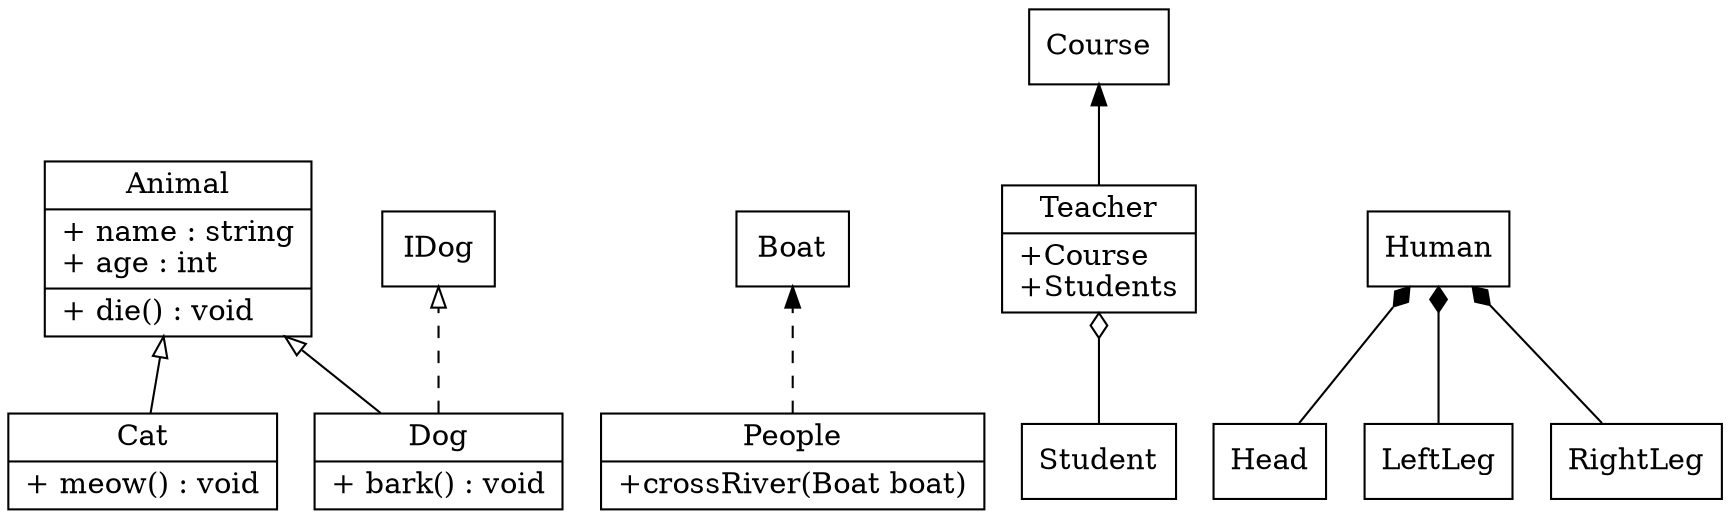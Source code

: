 digraph class  
{
	rankdir = BT
	node [shape = record]
    
	Animal [
            label = "{Animal |+ name : string\l+ age : int\l |+ die() : void\l}"
    ]

    Dog [
            label = "{Dog |+ bark() : void\l}"
    ]

    Cat [
            label = "{Cat |+ meow() : void\l}"
    ]
    edge [
            arrowhead = "empty"
    ]

    Dog -> Animal
    Cat -> Animal
	
	Dog -> IDog [style = dashed, arrowhead = empty]

	People [
    	label = "{People |+crossRiver(Boat boat)\l}"
	]
	People -> Boat[style = dashed, arrowhead = normal]
	
	Teacher [
		label = "{Teacher|+Course\l}"
	]
	Teacher -> Course [arrowhead = normal]

	Teacher [
    label = "{Teacher|+Course\l+Students\l}"
	]
	Student-> Teacher[arrowhead=ediamond]

	{Head, LeftLeg, RightLeg} -> Human [arrowhead = diamond]
}
